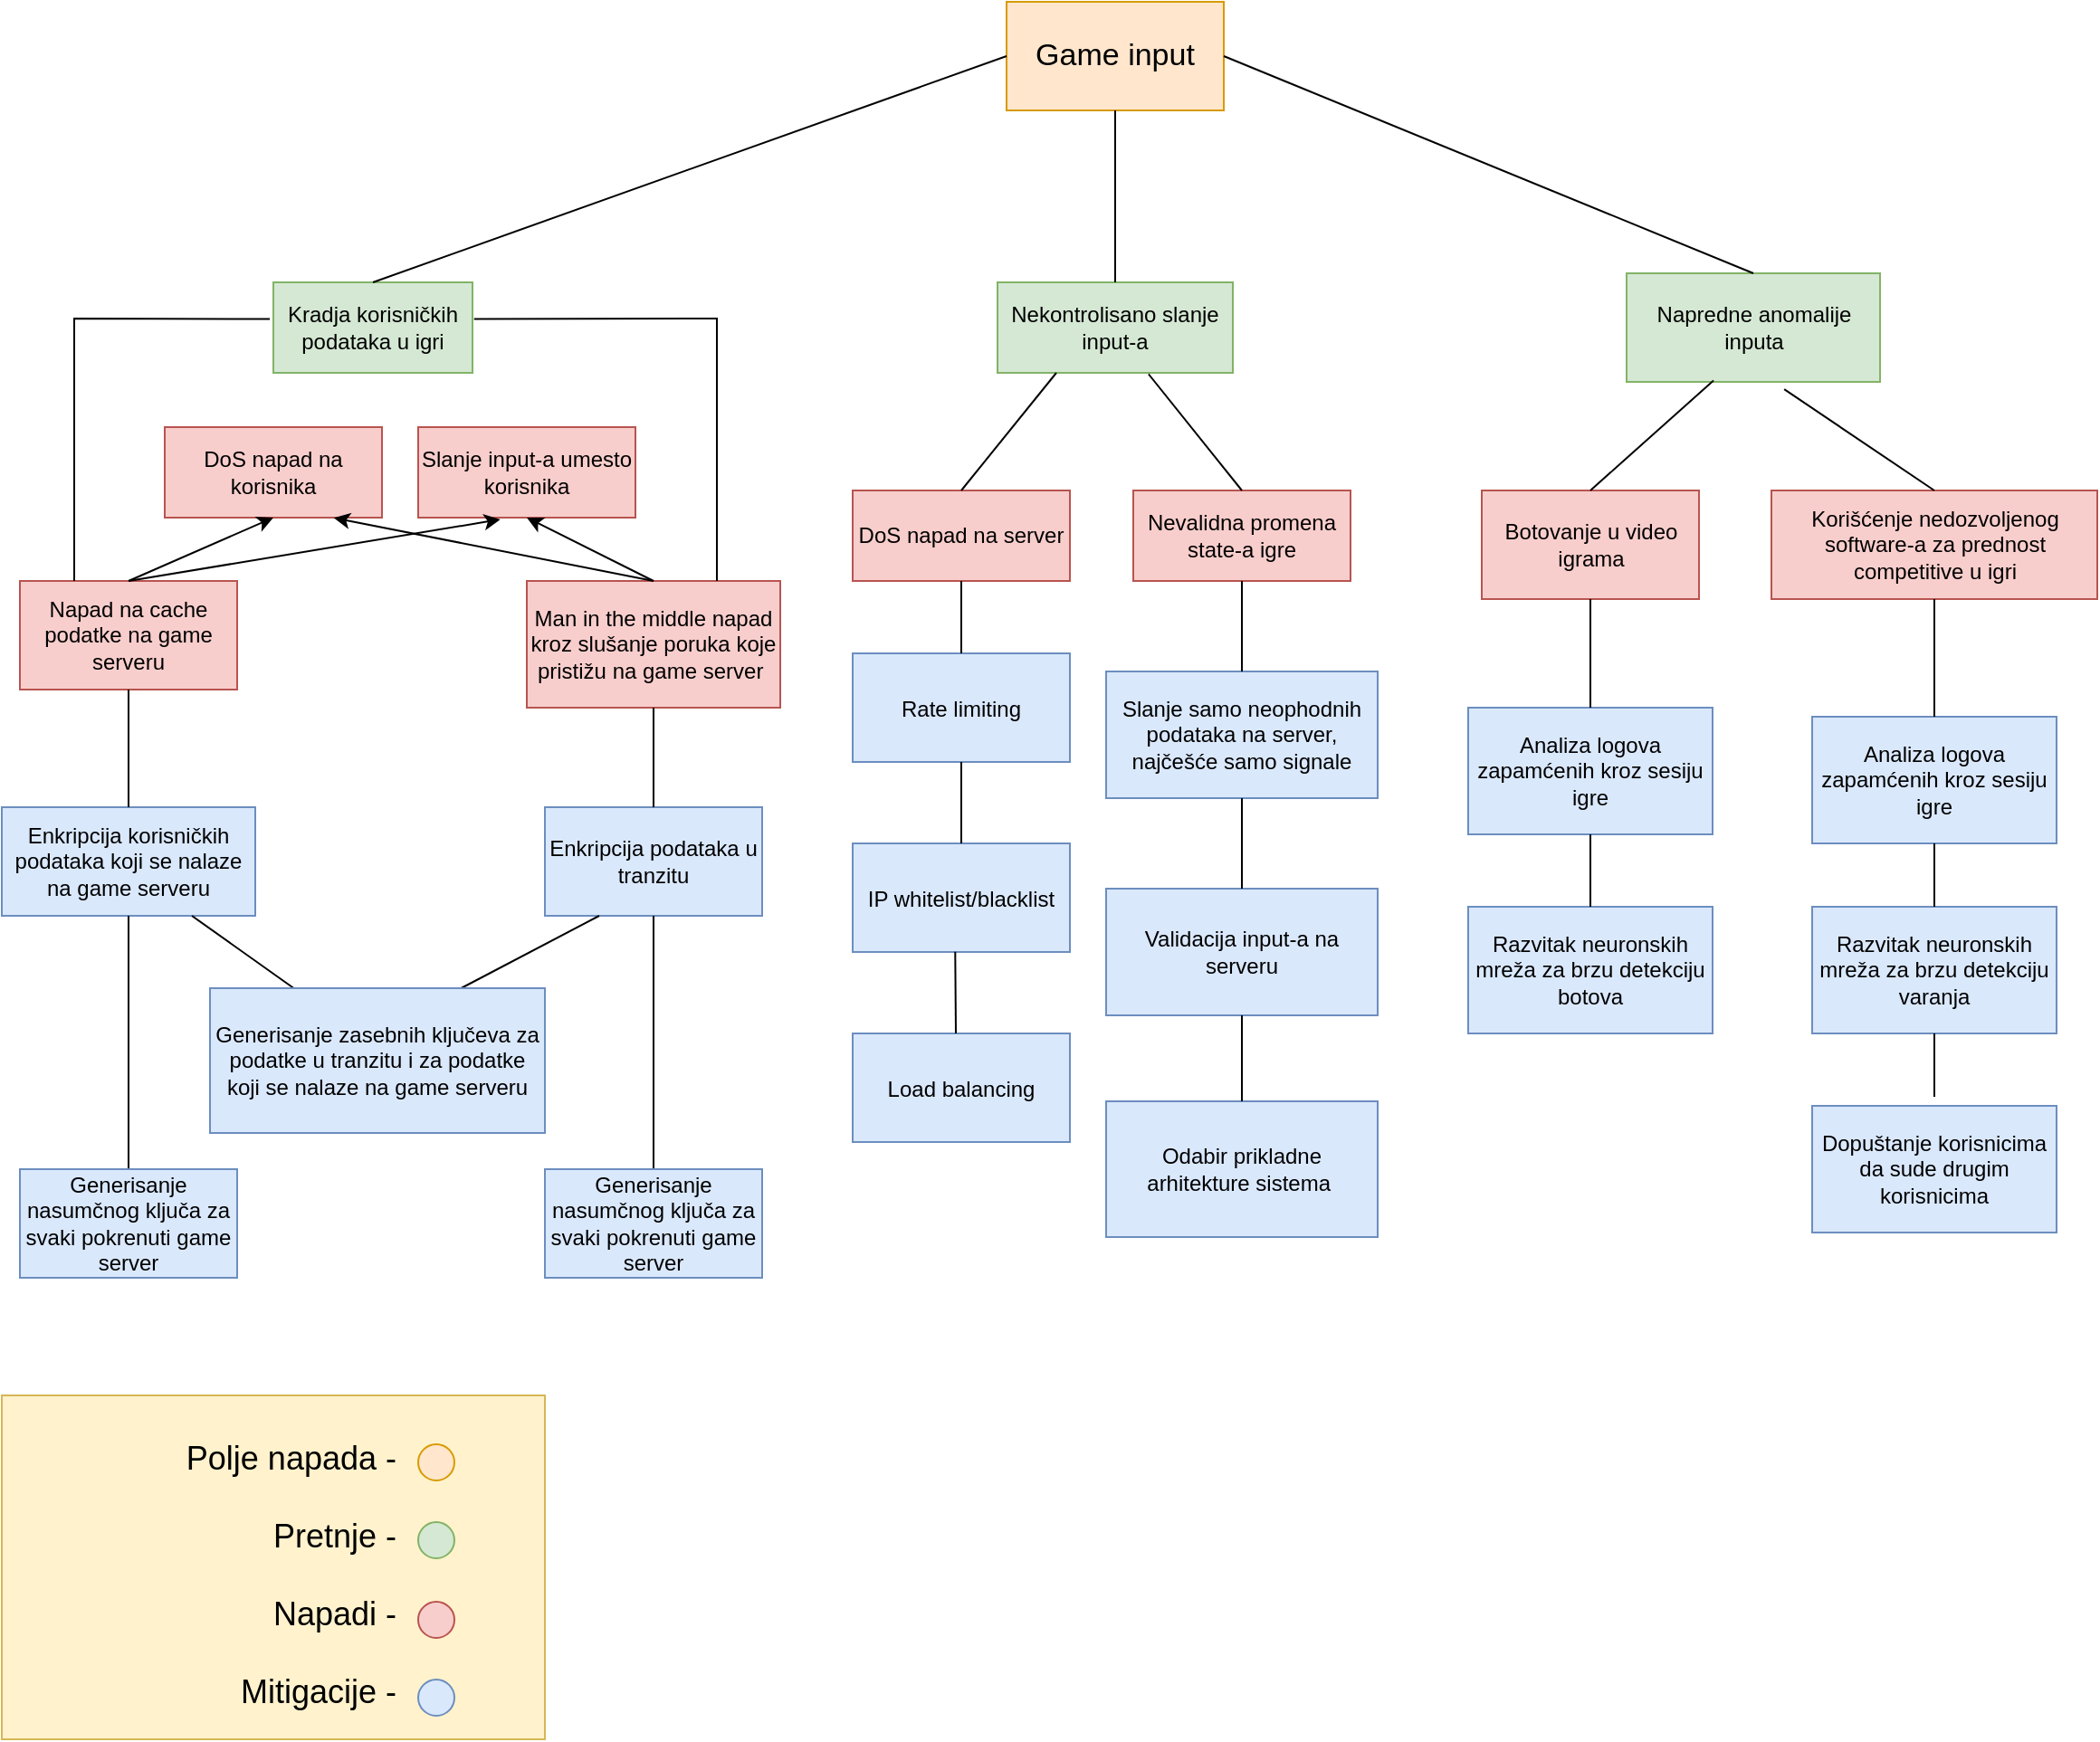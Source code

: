 <mxfile version="20.7.4" type="device"><diagram id="ZOQlB_Mt9HWbarl2ANAv" name="Page-1"><mxGraphModel dx="1036" dy="654" grid="1" gridSize="10" guides="1" tooltips="1" connect="1" arrows="1" fold="1" page="1" pageScale="1" pageWidth="827" pageHeight="1169" math="0" shadow="0"><root><mxCell id="0"/><mxCell id="1" parent="0"/><mxCell id="0WUM1Osx7CaV00O7eMay-1" value="Kradja korisničkih podataka u igri" style="rounded=0;whiteSpace=wrap;html=1;fillColor=#d5e8d4;strokeColor=#82b366;" parent="1" vertex="1"><mxGeometry x="200" y="165" width="110" height="50" as="geometry"/></mxCell><mxCell id="0WUM1Osx7CaV00O7eMay-2" value="Slanje input-a umesto korisnika" style="rounded=0;whiteSpace=wrap;html=1;fillColor=#f8cecc;strokeColor=#b85450;" parent="1" vertex="1"><mxGeometry x="280" y="245" width="120" height="50" as="geometry"/></mxCell><mxCell id="0WUM1Osx7CaV00O7eMay-4" value="Nevalidna promena state-a igre" style="rounded=0;whiteSpace=wrap;html=1;fillColor=#f8cecc;strokeColor=#b85450;" parent="1" vertex="1"><mxGeometry x="675" y="280" width="120" height="50" as="geometry"/></mxCell><mxCell id="0WUM1Osx7CaV00O7eMay-5" value="DoS napad na korisnika" style="rounded=0;whiteSpace=wrap;html=1;fillColor=#f8cecc;strokeColor=#b85450;" parent="1" vertex="1"><mxGeometry x="140" y="245" width="120" height="50" as="geometry"/></mxCell><mxCell id="0WUM1Osx7CaV00O7eMay-7" value="Man in the middle napad kroz slušanje poruka koje pristižu na game server&amp;nbsp;" style="rounded=0;whiteSpace=wrap;html=1;fillColor=#f8cecc;strokeColor=#b85450;" parent="1" vertex="1"><mxGeometry x="340" y="330" width="140" height="70" as="geometry"/></mxCell><mxCell id="0WUM1Osx7CaV00O7eMay-8" value="Nekontrolisano slanje input-a" style="rounded=0;whiteSpace=wrap;html=1;fillColor=#d5e8d4;strokeColor=#82b366;" parent="1" vertex="1"><mxGeometry x="600" y="165" width="130" height="50" as="geometry"/></mxCell><mxCell id="0WUM1Osx7CaV00O7eMay-9" value="DoS napad na server" style="rounded=0;whiteSpace=wrap;html=1;fillColor=#f8cecc;strokeColor=#b85450;" parent="1" vertex="1"><mxGeometry x="520" y="280" width="120" height="50" as="geometry"/></mxCell><mxCell id="0WUM1Osx7CaV00O7eMay-10" value="" style="endArrow=none;html=1;rounded=0;entryX=0.25;entryY=1;entryDx=0;entryDy=0;exitX=0.5;exitY=0;exitDx=0;exitDy=0;" parent="1" source="0WUM1Osx7CaV00O7eMay-9" target="0WUM1Osx7CaV00O7eMay-8" edge="1"><mxGeometry width="50" height="50" relative="1" as="geometry"><mxPoint x="420" y="305" as="sourcePoint"/><mxPoint x="470" y="255" as="targetPoint"/></mxGeometry></mxCell><mxCell id="0WUM1Osx7CaV00O7eMay-11" value="" style="endArrow=none;html=1;rounded=0;entryX=0.642;entryY=1.014;entryDx=0;entryDy=0;entryPerimeter=0;exitX=0.5;exitY=0;exitDx=0;exitDy=0;" parent="1" source="0WUM1Osx7CaV00O7eMay-4" target="0WUM1Osx7CaV00O7eMay-8" edge="1"><mxGeometry width="50" height="50" relative="1" as="geometry"><mxPoint x="420" y="305" as="sourcePoint"/><mxPoint x="470" y="255" as="targetPoint"/></mxGeometry></mxCell><mxCell id="0WUM1Osx7CaV00O7eMay-12" value="" style="endArrow=none;html=1;rounded=0;entryX=1.008;entryY=0.405;entryDx=0;entryDy=0;entryPerimeter=0;exitX=0.75;exitY=0;exitDx=0;exitDy=0;" parent="1" source="0WUM1Osx7CaV00O7eMay-7" target="0WUM1Osx7CaV00O7eMay-1" edge="1"><mxGeometry width="50" height="50" relative="1" as="geometry"><mxPoint x="320" y="335" as="sourcePoint"/><mxPoint x="510" y="315" as="targetPoint"/><Array as="points"><mxPoint x="445" y="185"/></Array></mxGeometry></mxCell><mxCell id="0WUM1Osx7CaV00O7eMay-15" value="Napredne anomalije inputa" style="rounded=0;whiteSpace=wrap;html=1;fillColor=#d5e8d4;strokeColor=#82b366;" parent="1" vertex="1"><mxGeometry x="947.5" y="160" width="140" height="60" as="geometry"/></mxCell><mxCell id="0WUM1Osx7CaV00O7eMay-16" value="Botovanje u video igrama" style="rounded=0;whiteSpace=wrap;html=1;fillColor=#f8cecc;strokeColor=#b85450;" parent="1" vertex="1"><mxGeometry x="867.5" y="280" width="120" height="60" as="geometry"/></mxCell><mxCell id="0WUM1Osx7CaV00O7eMay-17" value="Korišćenje nedozvoljenog software-a za prednost competitive u igri" style="rounded=0;whiteSpace=wrap;html=1;fillColor=#f8cecc;strokeColor=#b85450;" parent="1" vertex="1"><mxGeometry x="1027.5" y="280" width="180" height="60" as="geometry"/></mxCell><mxCell id="0WUM1Osx7CaV00O7eMay-18" value="" style="endArrow=none;html=1;rounded=0;entryX=0.343;entryY=0.987;entryDx=0;entryDy=0;entryPerimeter=0;exitX=0.5;exitY=0;exitDx=0;exitDy=0;" parent="1" source="0WUM1Osx7CaV00O7eMay-16" target="0WUM1Osx7CaV00O7eMay-15" edge="1"><mxGeometry width="50" height="50" relative="1" as="geometry"><mxPoint x="937.5" y="270" as="sourcePoint"/><mxPoint x="987.5" y="220" as="targetPoint"/></mxGeometry></mxCell><mxCell id="0WUM1Osx7CaV00O7eMay-19" value="" style="endArrow=none;html=1;rounded=0;entryX=0.622;entryY=1.068;entryDx=0;entryDy=0;entryPerimeter=0;exitX=0.5;exitY=0;exitDx=0;exitDy=0;" parent="1" source="0WUM1Osx7CaV00O7eMay-17" target="0WUM1Osx7CaV00O7eMay-15" edge="1"><mxGeometry width="50" height="50" relative="1" as="geometry"><mxPoint x="1077.5" y="285" as="sourcePoint"/><mxPoint x="927.5" y="355" as="targetPoint"/></mxGeometry></mxCell><mxCell id="0WUM1Osx7CaV00O7eMay-20" value="Enkripcija podataka u tranzitu" style="rounded=0;whiteSpace=wrap;html=1;fillColor=#dae8fc;strokeColor=#6c8ebf;" parent="1" vertex="1"><mxGeometry x="350" y="455" width="120" height="60" as="geometry"/></mxCell><mxCell id="0WUM1Osx7CaV00O7eMay-22" value="Napad na cache podatke na game serveru" style="rounded=0;whiteSpace=wrap;html=1;fillColor=#f8cecc;strokeColor=#b85450;" parent="1" vertex="1"><mxGeometry x="60" y="330" width="120" height="60" as="geometry"/></mxCell><mxCell id="0WUM1Osx7CaV00O7eMay-24" value="" style="endArrow=none;html=1;rounded=0;entryX=-0.018;entryY=0.405;entryDx=0;entryDy=0;entryPerimeter=0;exitX=0.25;exitY=0;exitDx=0;exitDy=0;" parent="1" source="0WUM1Osx7CaV00O7eMay-22" target="0WUM1Osx7CaV00O7eMay-1" edge="1"><mxGeometry width="50" height="50" relative="1" as="geometry"><mxPoint x="240" y="365" as="sourcePoint"/><mxPoint x="290" y="315" as="targetPoint"/><Array as="points"><mxPoint x="90" y="185"/></Array></mxGeometry></mxCell><mxCell id="0WUM1Osx7CaV00O7eMay-25" value="" style="endArrow=none;html=1;rounded=0;exitX=0.5;exitY=0;exitDx=0;exitDy=0;entryX=0.5;entryY=1;entryDx=0;entryDy=0;" parent="1" source="0WUM1Osx7CaV00O7eMay-20" target="0WUM1Osx7CaV00O7eMay-7" edge="1"><mxGeometry width="50" height="50" relative="1" as="geometry"><mxPoint x="240" y="435" as="sourcePoint"/><mxPoint x="410" y="405" as="targetPoint"/></mxGeometry></mxCell><mxCell id="0WUM1Osx7CaV00O7eMay-26" value="" style="endArrow=classic;html=1;rounded=0;entryX=0.5;entryY=1;entryDx=0;entryDy=0;exitX=0.5;exitY=0;exitDx=0;exitDy=0;" parent="1" source="0WUM1Osx7CaV00O7eMay-7" target="0WUM1Osx7CaV00O7eMay-2" edge="1"><mxGeometry width="50" height="50" relative="1" as="geometry"><mxPoint x="250" y="335" as="sourcePoint"/><mxPoint x="300" y="285" as="targetPoint"/></mxGeometry></mxCell><mxCell id="0WUM1Osx7CaV00O7eMay-27" value="" style="endArrow=classic;html=1;rounded=0;entryX=0.778;entryY=1.002;entryDx=0;entryDy=0;entryPerimeter=0;exitX=0.5;exitY=0;exitDx=0;exitDy=0;" parent="1" source="0WUM1Osx7CaV00O7eMay-7" target="0WUM1Osx7CaV00O7eMay-5" edge="1"><mxGeometry width="50" height="50" relative="1" as="geometry"><mxPoint x="250" y="335" as="sourcePoint"/><mxPoint x="300" y="285" as="targetPoint"/></mxGeometry></mxCell><mxCell id="0WUM1Osx7CaV00O7eMay-28" value="" style="endArrow=classic;html=1;rounded=0;entryX=0.378;entryY=1.02;entryDx=0;entryDy=0;entryPerimeter=0;exitX=0.5;exitY=0;exitDx=0;exitDy=0;" parent="1" source="0WUM1Osx7CaV00O7eMay-22" target="0WUM1Osx7CaV00O7eMay-2" edge="1"><mxGeometry width="50" height="50" relative="1" as="geometry"><mxPoint x="250" y="335" as="sourcePoint"/><mxPoint x="300" y="285" as="targetPoint"/></mxGeometry></mxCell><mxCell id="0WUM1Osx7CaV00O7eMay-29" value="" style="endArrow=classic;html=1;rounded=0;entryX=0.5;entryY=1;entryDx=0;entryDy=0;exitX=0.5;exitY=0;exitDx=0;exitDy=0;" parent="1" source="0WUM1Osx7CaV00O7eMay-22" target="0WUM1Osx7CaV00O7eMay-5" edge="1"><mxGeometry width="50" height="50" relative="1" as="geometry"><mxPoint x="250" y="335" as="sourcePoint"/><mxPoint x="300" y="285" as="targetPoint"/></mxGeometry></mxCell><mxCell id="0WUM1Osx7CaV00O7eMay-30" value="Enkripcija korisničkih podataka koji se nalaze na game serveru" style="rounded=0;whiteSpace=wrap;html=1;fillColor=#dae8fc;strokeColor=#6c8ebf;" parent="1" vertex="1"><mxGeometry x="50" y="455" width="140" height="60" as="geometry"/></mxCell><mxCell id="0WUM1Osx7CaV00O7eMay-31" value="" style="endArrow=none;html=1;rounded=0;entryX=0.5;entryY=1;entryDx=0;entryDy=0;exitX=0.5;exitY=0;exitDx=0;exitDy=0;" parent="1" source="0WUM1Osx7CaV00O7eMay-30" target="0WUM1Osx7CaV00O7eMay-22" edge="1"><mxGeometry width="50" height="50" relative="1" as="geometry"><mxPoint x="200" y="455" as="sourcePoint"/><mxPoint x="250" y="405" as="targetPoint"/></mxGeometry></mxCell><mxCell id="0WUM1Osx7CaV00O7eMay-32" value="Generisanje nasumčnog ključa za svaki pokrenuti game server" style="rounded=0;whiteSpace=wrap;html=1;" parent="1" vertex="1"><mxGeometry x="350" y="655" width="120" height="60" as="geometry"/></mxCell><mxCell id="0WUM1Osx7CaV00O7eMay-33" value="" style="endArrow=none;html=1;rounded=0;entryX=0.5;entryY=1;entryDx=0;entryDy=0;exitX=0.5;exitY=0;exitDx=0;exitDy=0;" parent="1" source="0WUM1Osx7CaV00O7eMay-32" target="0WUM1Osx7CaV00O7eMay-20" edge="1"><mxGeometry width="50" height="50" relative="1" as="geometry"><mxPoint x="250" y="485" as="sourcePoint"/><mxPoint x="300" y="435" as="targetPoint"/></mxGeometry></mxCell><mxCell id="0WUM1Osx7CaV00O7eMay-34" value="" style="endArrow=none;html=1;rounded=0;entryX=0.5;entryY=1;entryDx=0;entryDy=0;exitX=0.5;exitY=0;exitDx=0;exitDy=0;" parent="1" source="0WUM1Osx7CaV00O7eMay-35" target="0WUM1Osx7CaV00O7eMay-30" edge="1"><mxGeometry width="50" height="50" relative="1" as="geometry"><mxPoint x="420" y="565.0" as="sourcePoint"/><mxPoint x="420" y="525" as="targetPoint"/></mxGeometry></mxCell><mxCell id="0WUM1Osx7CaV00O7eMay-35" value="Generisanje nasumčnog ključa za svaki pokrenuti game server" style="rounded=0;whiteSpace=wrap;html=1;" parent="1" vertex="1"><mxGeometry x="60" y="655" width="120" height="60" as="geometry"/></mxCell><mxCell id="0WUM1Osx7CaV00O7eMay-36" value="Generisanje zasebnih ključeva za podatke u tranzitu i za podatke koji se nalaze na game serveru" style="rounded=0;whiteSpace=wrap;html=1;" parent="1" vertex="1"><mxGeometry x="165" y="555" width="185" height="80" as="geometry"/></mxCell><mxCell id="0WUM1Osx7CaV00O7eMay-37" value="" style="endArrow=none;html=1;rounded=0;entryX=0.25;entryY=1;entryDx=0;entryDy=0;exitX=0.75;exitY=0;exitDx=0;exitDy=0;" parent="1" source="0WUM1Osx7CaV00O7eMay-36" target="0WUM1Osx7CaV00O7eMay-20" edge="1"><mxGeometry width="50" height="50" relative="1" as="geometry"><mxPoint x="250" y="525" as="sourcePoint"/><mxPoint x="300" y="475" as="targetPoint"/></mxGeometry></mxCell><mxCell id="0WUM1Osx7CaV00O7eMay-38" value="" style="endArrow=none;html=1;rounded=0;entryX=0.75;entryY=1;entryDx=0;entryDy=0;exitX=0.25;exitY=0;exitDx=0;exitDy=0;" parent="1" source="0WUM1Osx7CaV00O7eMay-36" target="0WUM1Osx7CaV00O7eMay-30" edge="1"><mxGeometry width="50" height="50" relative="1" as="geometry"><mxPoint x="250" y="525" as="sourcePoint"/><mxPoint x="300" y="475" as="targetPoint"/></mxGeometry></mxCell><mxCell id="0WUM1Osx7CaV00O7eMay-39" value="Generisanje nasumčnog ključa za svaki pokrenuti game server" style="rounded=0;whiteSpace=wrap;html=1;fillColor=#dae8fc;strokeColor=#6c8ebf;" parent="1" vertex="1"><mxGeometry x="60" y="655" width="120" height="60" as="geometry"/></mxCell><mxCell id="0WUM1Osx7CaV00O7eMay-40" value="Generisanje zasebnih ključeva za podatke u tranzitu i za podatke koji se nalaze na game serveru" style="rounded=0;whiteSpace=wrap;html=1;fillColor=#dae8fc;strokeColor=#6c8ebf;" parent="1" vertex="1"><mxGeometry x="165" y="555" width="185" height="80" as="geometry"/></mxCell><mxCell id="0WUM1Osx7CaV00O7eMay-41" value="Generisanje nasumčnog ključa za svaki pokrenuti game server" style="rounded=0;whiteSpace=wrap;html=1;fillColor=#dae8fc;strokeColor=#6c8ebf;" parent="1" vertex="1"><mxGeometry x="350" y="655" width="120" height="60" as="geometry"/></mxCell><mxCell id="0WUM1Osx7CaV00O7eMay-42" value="Slanje samo neophodnih podataka na server, najčešće samo signale" style="rounded=0;whiteSpace=wrap;html=1;fillColor=#dae8fc;strokeColor=#6c8ebf;" parent="1" vertex="1"><mxGeometry x="660" y="380" width="150" height="70" as="geometry"/></mxCell><mxCell id="0WUM1Osx7CaV00O7eMay-43" value="Validacija input-a na serveru" style="rounded=0;whiteSpace=wrap;html=1;fillColor=#dae8fc;strokeColor=#6c8ebf;" parent="1" vertex="1"><mxGeometry x="660" y="500" width="150" height="70" as="geometry"/></mxCell><mxCell id="0WUM1Osx7CaV00O7eMay-44" value="" style="endArrow=none;html=1;rounded=0;entryX=0.5;entryY=1;entryDx=0;entryDy=0;" parent="1" source="0WUM1Osx7CaV00O7eMay-42" target="0WUM1Osx7CaV00O7eMay-4" edge="1"><mxGeometry width="50" height="50" relative="1" as="geometry"><mxPoint x="660" y="515" as="sourcePoint"/><mxPoint x="710" y="465" as="targetPoint"/></mxGeometry></mxCell><mxCell id="0WUM1Osx7CaV00O7eMay-45" value="" style="endArrow=none;html=1;rounded=0;entryX=0.5;entryY=1;entryDx=0;entryDy=0;exitX=0.5;exitY=0;exitDx=0;exitDy=0;" parent="1" source="0WUM1Osx7CaV00O7eMay-43" target="0WUM1Osx7CaV00O7eMay-42" edge="1"><mxGeometry width="50" height="50" relative="1" as="geometry"><mxPoint x="743.25" y="405" as="sourcePoint"/><mxPoint x="740" y="340" as="targetPoint"/></mxGeometry></mxCell><mxCell id="0WUM1Osx7CaV00O7eMay-46" value="Analiza logova zapamćenih kroz sesiju igre" style="rounded=0;whiteSpace=wrap;html=1;fillColor=#dae8fc;strokeColor=#6c8ebf;" parent="1" vertex="1"><mxGeometry x="860" y="400" width="135" height="70" as="geometry"/></mxCell><mxCell id="0WUM1Osx7CaV00O7eMay-47" value="Analiza logova zapamćenih kroz sesiju igre" style="rounded=0;whiteSpace=wrap;html=1;fillColor=#dae8fc;strokeColor=#6c8ebf;" parent="1" vertex="1"><mxGeometry x="1050" y="405" width="135" height="70" as="geometry"/></mxCell><mxCell id="0WUM1Osx7CaV00O7eMay-48" value="Razvitak neuronskih mreža za brzu detekciju botova" style="rounded=0;whiteSpace=wrap;html=1;fillColor=#dae8fc;strokeColor=#6c8ebf;" parent="1" vertex="1"><mxGeometry x="860" y="510" width="135" height="70" as="geometry"/></mxCell><mxCell id="0WUM1Osx7CaV00O7eMay-49" value="Razvitak neuronskih mreža za brzu detekciju varanja" style="rounded=0;whiteSpace=wrap;html=1;fillColor=#dae8fc;strokeColor=#6c8ebf;" parent="1" vertex="1"><mxGeometry x="1050" y="510" width="135" height="70" as="geometry"/></mxCell><mxCell id="0WUM1Osx7CaV00O7eMay-50" value="Dopuštanje korisnicima da sude drugim korisnicima" style="rounded=0;whiteSpace=wrap;html=1;fillColor=#dae8fc;strokeColor=#6c8ebf;" parent="1" vertex="1"><mxGeometry x="1050" y="620" width="135" height="70" as="geometry"/></mxCell><mxCell id="0WUM1Osx7CaV00O7eMay-51" value="" style="endArrow=none;html=1;rounded=0;entryX=0.5;entryY=1;entryDx=0;entryDy=0;exitX=0.5;exitY=0;exitDx=0;exitDy=0;" parent="1" source="0WUM1Osx7CaV00O7eMay-47" target="0WUM1Osx7CaV00O7eMay-17" edge="1"><mxGeometry width="50" height="50" relative="1" as="geometry"><mxPoint x="977.5" y="575" as="sourcePoint"/><mxPoint x="1027.5" y="525" as="targetPoint"/></mxGeometry></mxCell><mxCell id="0WUM1Osx7CaV00O7eMay-52" value="" style="endArrow=none;html=1;rounded=0;entryX=0.5;entryY=1;entryDx=0;entryDy=0;exitX=0.5;exitY=0;exitDx=0;exitDy=0;" parent="1" source="0WUM1Osx7CaV00O7eMay-49" target="0WUM1Osx7CaV00O7eMay-47" edge="1"><mxGeometry width="50" height="50" relative="1" as="geometry"><mxPoint x="977.5" y="575" as="sourcePoint"/><mxPoint x="1027.5" y="525" as="targetPoint"/></mxGeometry></mxCell><mxCell id="0WUM1Osx7CaV00O7eMay-54" value="" style="endArrow=none;html=1;rounded=0;entryX=0.5;entryY=1;entryDx=0;entryDy=0;" parent="1" target="0WUM1Osx7CaV00O7eMay-49" edge="1"><mxGeometry width="50" height="50" relative="1" as="geometry"><mxPoint x="1117.5" y="615" as="sourcePoint"/><mxPoint x="1027.5" y="525" as="targetPoint"/></mxGeometry></mxCell><mxCell id="0WUM1Osx7CaV00O7eMay-55" value="" style="endArrow=none;html=1;rounded=0;entryX=0.5;entryY=1;entryDx=0;entryDy=0;exitX=0.5;exitY=0;exitDx=0;exitDy=0;" parent="1" source="0WUM1Osx7CaV00O7eMay-46" target="0WUM1Osx7CaV00O7eMay-16" edge="1"><mxGeometry width="50" height="50" relative="1" as="geometry"><mxPoint x="977.5" y="575" as="sourcePoint"/><mxPoint x="1027.5" y="525" as="targetPoint"/></mxGeometry></mxCell><mxCell id="0WUM1Osx7CaV00O7eMay-56" value="" style="endArrow=none;html=1;rounded=0;entryX=0.5;entryY=1;entryDx=0;entryDy=0;exitX=0.5;exitY=0;exitDx=0;exitDy=0;" parent="1" source="0WUM1Osx7CaV00O7eMay-48" target="0WUM1Osx7CaV00O7eMay-46" edge="1"><mxGeometry width="50" height="50" relative="1" as="geometry"><mxPoint x="977.5" y="575" as="sourcePoint"/><mxPoint x="1027.5" y="525" as="targetPoint"/></mxGeometry></mxCell><mxCell id="0WUM1Osx7CaV00O7eMay-57" value="&lt;font style=&quot;font-size: 17px;&quot;&gt;Game input&lt;/font&gt;" style="rounded=0;whiteSpace=wrap;html=1;fillColor=#ffe6cc;strokeColor=#d79b00;" parent="1" vertex="1"><mxGeometry x="605" y="10" width="120" height="60" as="geometry"/></mxCell><mxCell id="0WUM1Osx7CaV00O7eMay-58" value="" style="endArrow=none;html=1;rounded=0;fontSize=17;entryX=0;entryY=0.5;entryDx=0;entryDy=0;exitX=0.5;exitY=0;exitDx=0;exitDy=0;" parent="1" source="0WUM1Osx7CaV00O7eMay-1" target="0WUM1Osx7CaV00O7eMay-57" edge="1"><mxGeometry width="50" height="50" relative="1" as="geometry"><mxPoint x="600" y="360" as="sourcePoint"/><mxPoint x="650" y="310" as="targetPoint"/></mxGeometry></mxCell><mxCell id="0WUM1Osx7CaV00O7eMay-60" value="" style="endArrow=none;html=1;rounded=0;fontSize=17;entryX=0.5;entryY=1;entryDx=0;entryDy=0;exitX=0.5;exitY=0;exitDx=0;exitDy=0;" parent="1" source="0WUM1Osx7CaV00O7eMay-8" target="0WUM1Osx7CaV00O7eMay-57" edge="1"><mxGeometry width="50" height="50" relative="1" as="geometry"><mxPoint x="600" y="360" as="sourcePoint"/><mxPoint x="650" y="310" as="targetPoint"/></mxGeometry></mxCell><mxCell id="0WUM1Osx7CaV00O7eMay-61" value="" style="endArrow=none;html=1;rounded=0;fontSize=17;entryX=1;entryY=0.5;entryDx=0;entryDy=0;exitX=0.5;exitY=0;exitDx=0;exitDy=0;" parent="1" source="0WUM1Osx7CaV00O7eMay-15" target="0WUM1Osx7CaV00O7eMay-57" edge="1"><mxGeometry width="50" height="50" relative="1" as="geometry"><mxPoint x="600" y="360" as="sourcePoint"/><mxPoint x="650" y="310" as="targetPoint"/></mxGeometry></mxCell><mxCell id="0WUM1Osx7CaV00O7eMay-62" value="&lt;font style=&quot;font-size: 12px;&quot;&gt;Rate limiting&lt;/font&gt;" style="rounded=0;whiteSpace=wrap;html=1;fontSize=17;fillColor=#dae8fc;strokeColor=#6c8ebf;" parent="1" vertex="1"><mxGeometry x="520" y="370" width="120" height="60" as="geometry"/></mxCell><mxCell id="0WUM1Osx7CaV00O7eMay-63" value="&lt;font style=&quot;font-size: 12px;&quot;&gt;IP whitelist/blacklist&lt;/font&gt;" style="rounded=0;whiteSpace=wrap;html=1;fontSize=17;fillColor=#dae8fc;strokeColor=#6c8ebf;" parent="1" vertex="1"><mxGeometry x="520" y="475" width="120" height="60" as="geometry"/></mxCell><mxCell id="0WUM1Osx7CaV00O7eMay-64" value="&lt;font style=&quot;font-size: 12px;&quot;&gt;Load balancing&lt;/font&gt;" style="rounded=0;whiteSpace=wrap;html=1;fontSize=17;fillColor=#dae8fc;strokeColor=#6c8ebf;" parent="1" vertex="1"><mxGeometry x="520" y="580" width="120" height="60" as="geometry"/></mxCell><mxCell id="0WUM1Osx7CaV00O7eMay-65" value="" style="endArrow=none;html=1;rounded=0;fontSize=12;entryX=0.5;entryY=1;entryDx=0;entryDy=0;" parent="1" target="0WUM1Osx7CaV00O7eMay-9" edge="1"><mxGeometry width="50" height="50" relative="1" as="geometry"><mxPoint x="580" y="370" as="sourcePoint"/><mxPoint x="620" y="460" as="targetPoint"/></mxGeometry></mxCell><mxCell id="0WUM1Osx7CaV00O7eMay-66" value="" style="endArrow=none;html=1;rounded=0;fontSize=12;entryX=0.5;entryY=1;entryDx=0;entryDy=0;exitX=0.5;exitY=0;exitDx=0;exitDy=0;" parent="1" source="0WUM1Osx7CaV00O7eMay-63" target="0WUM1Osx7CaV00O7eMay-62" edge="1"><mxGeometry width="50" height="50" relative="1" as="geometry"><mxPoint x="580" y="470" as="sourcePoint"/><mxPoint x="620" y="460" as="targetPoint"/></mxGeometry></mxCell><mxCell id="0WUM1Osx7CaV00O7eMay-67" value="" style="endArrow=none;html=1;rounded=0;fontSize=12;entryX=0.472;entryY=0.998;entryDx=0;entryDy=0;entryPerimeter=0;" parent="1" target="0WUM1Osx7CaV00O7eMay-63" edge="1"><mxGeometry width="50" height="50" relative="1" as="geometry"><mxPoint x="577" y="580" as="sourcePoint"/><mxPoint x="590" y="440" as="targetPoint"/></mxGeometry></mxCell><mxCell id="0WUM1Osx7CaV00O7eMay-68" value="" style="rounded=0;whiteSpace=wrap;html=1;fontSize=12;fillColor=#fff2cc;strokeColor=#d6b656;" parent="1" vertex="1"><mxGeometry x="50" y="780" width="300" height="190" as="geometry"/></mxCell><mxCell id="0WUM1Osx7CaV00O7eMay-69" value="&lt;div style=&quot;font-size: 18px;&quot;&gt;&lt;span style=&quot;background-color: initial;&quot;&gt;&lt;font style=&quot;font-size: 18px;&quot;&gt;Polje napada -&lt;/font&gt;&lt;/span&gt;&lt;/div&gt;&lt;font style=&quot;font-size: 18px;&quot;&gt;&lt;div style=&quot;&quot;&gt;&lt;br&gt;&lt;/div&gt;&lt;div style=&quot;&quot;&gt;&lt;span style=&quot;background-color: initial;&quot;&gt;Pretnje -&lt;/span&gt;&lt;/div&gt;&lt;div style=&quot;&quot;&gt;&lt;br&gt;&lt;/div&gt;&lt;div style=&quot;&quot;&gt;&lt;span style=&quot;background-color: initial;&quot;&gt;Napadi -&lt;/span&gt;&lt;/div&gt;&lt;div style=&quot;&quot;&gt;&lt;br&gt;&lt;/div&gt;&lt;div style=&quot;&quot;&gt;&lt;span style=&quot;background-color: initial;&quot;&gt;Mitigacije -&lt;/span&gt;&lt;/div&gt;&lt;/font&gt;" style="text;html=1;strokeColor=none;fillColor=none;align=right;verticalAlign=middle;whiteSpace=wrap;rounded=0;fontSize=12;" parent="1" vertex="1"><mxGeometry x="60" y="800" width="210" height="160" as="geometry"/></mxCell><mxCell id="0WUM1Osx7CaV00O7eMay-70" value="" style="ellipse;whiteSpace=wrap;html=1;aspect=fixed;fontSize=20;fillColor=#ffe6cc;strokeColor=#d79b00;" parent="1" vertex="1"><mxGeometry x="280" y="807" width="20" height="20" as="geometry"/></mxCell><mxCell id="0WUM1Osx7CaV00O7eMay-71" value="" style="ellipse;whiteSpace=wrap;html=1;aspect=fixed;fontSize=20;fillColor=#d5e8d4;strokeColor=#82b366;" parent="1" vertex="1"><mxGeometry x="280" y="850" width="20" height="20" as="geometry"/></mxCell><mxCell id="0WUM1Osx7CaV00O7eMay-72" value="" style="ellipse;whiteSpace=wrap;html=1;aspect=fixed;fontSize=20;fillColor=#f8cecc;strokeColor=#b85450;" parent="1" vertex="1"><mxGeometry x="280" y="894" width="20" height="20" as="geometry"/></mxCell><mxCell id="0WUM1Osx7CaV00O7eMay-75" value="" style="ellipse;whiteSpace=wrap;html=1;aspect=fixed;fontSize=20;fillColor=#dae8fc;strokeColor=#6c8ebf;" parent="1" vertex="1"><mxGeometry x="280" y="937" width="20" height="20" as="geometry"/></mxCell><mxCell id="pLcM7V2JeuKfhGsjA8ug-1" value="Odabir prikladne arhitekture sistema&amp;nbsp;" style="rounded=0;whiteSpace=wrap;html=1;fillColor=#dae8fc;strokeColor=#6c8ebf;" vertex="1" parent="1"><mxGeometry x="660" y="617.5" width="150" height="75" as="geometry"/></mxCell><mxCell id="pLcM7V2JeuKfhGsjA8ug-2" value="" style="endArrow=none;html=1;rounded=0;entryX=0.5;entryY=1;entryDx=0;entryDy=0;exitX=0.5;exitY=0;exitDx=0;exitDy=0;" edge="1" parent="1" source="pLcM7V2JeuKfhGsjA8ug-1" target="0WUM1Osx7CaV00O7eMay-43"><mxGeometry width="50" height="50" relative="1" as="geometry"><mxPoint x="500" y="460" as="sourcePoint"/><mxPoint x="550" y="410" as="targetPoint"/></mxGeometry></mxCell></root></mxGraphModel></diagram></mxfile>